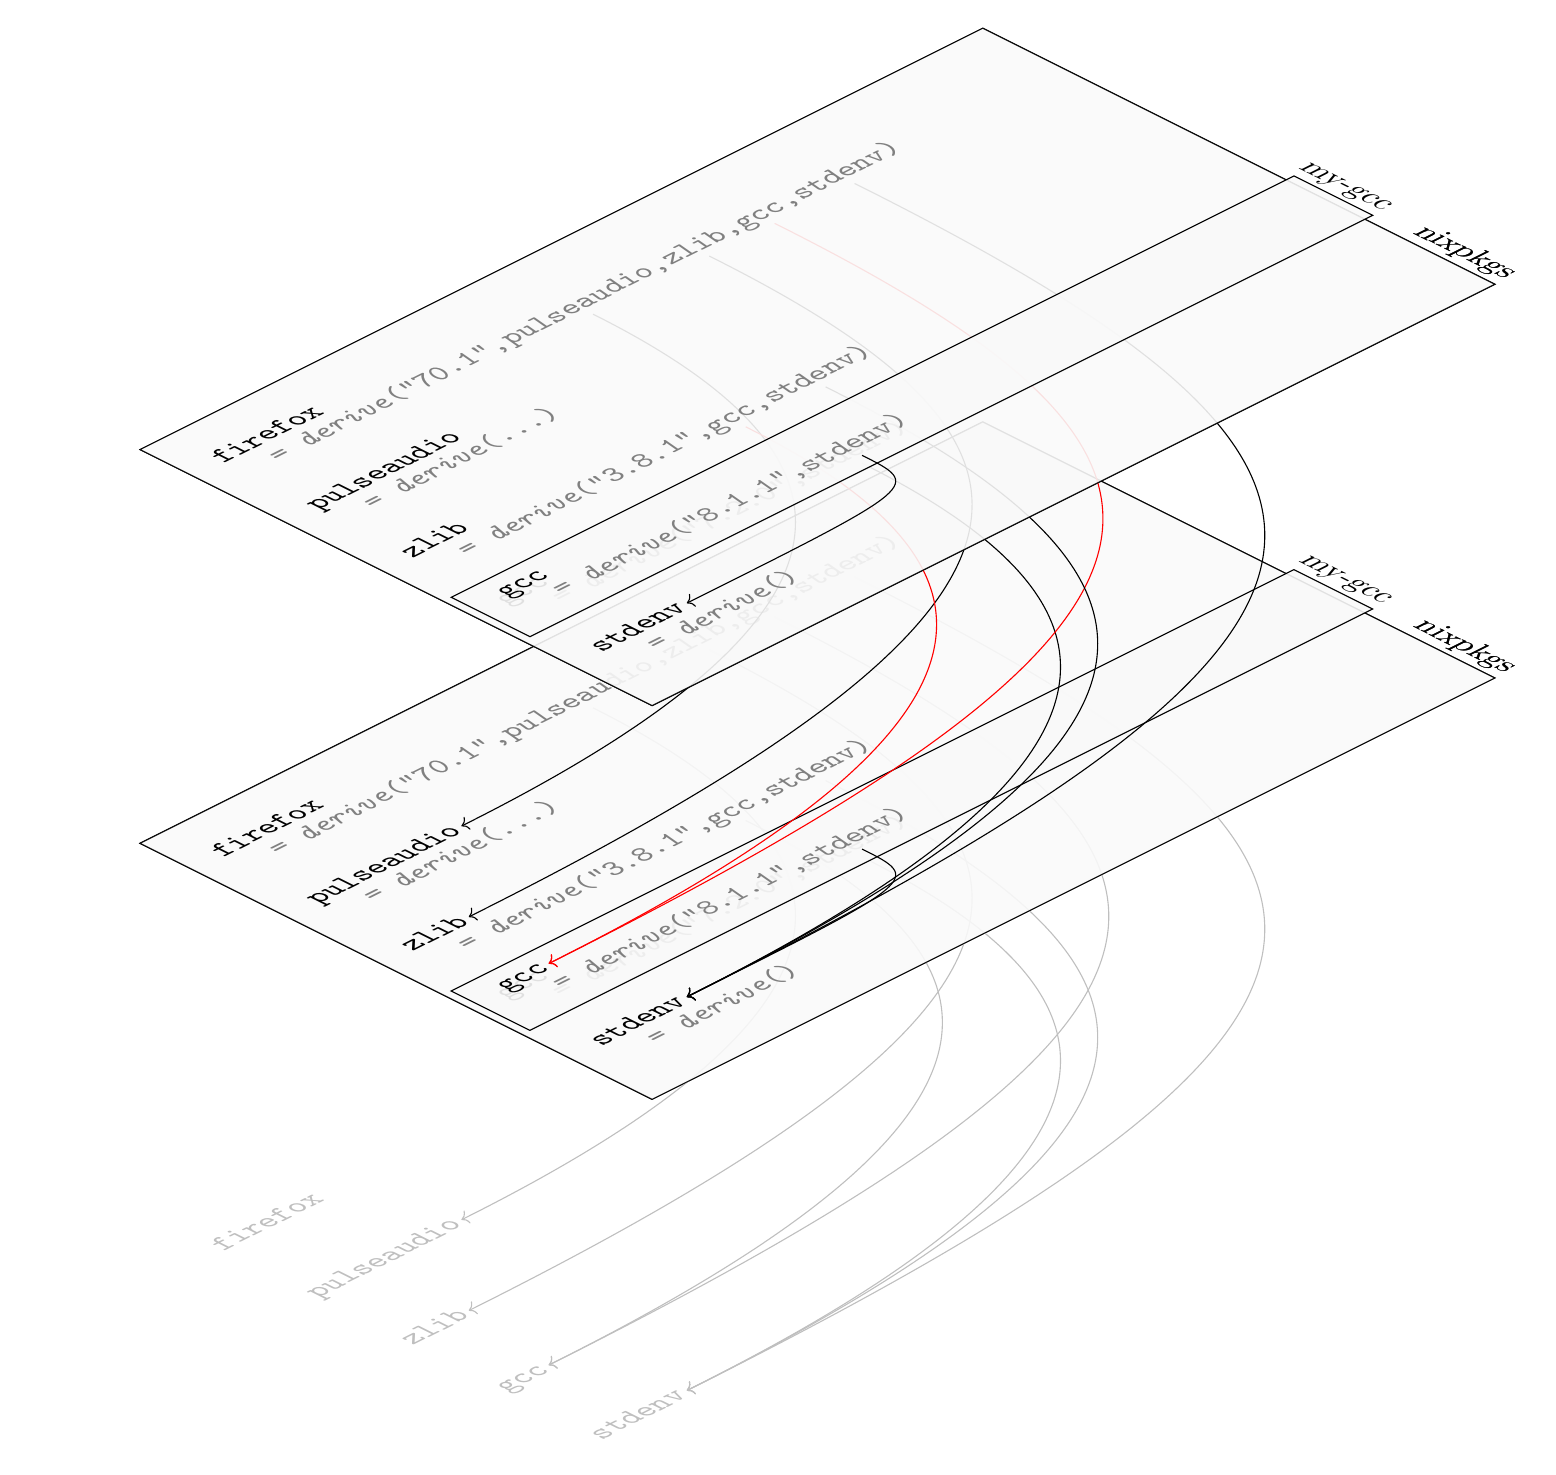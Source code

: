 ﻿
\usetikzlibrary{matrix}
\usetikzlibrary{positioning}
\usetikzlibrary{calc,decorations.pathreplacing,shapes.misc}
\usetikzlibrary{fit}

\newcommand{\longnode}[3][]{
	\node[code] (#2-start) {#2};
	\node[anchor=north west,inner sep=0,outer sep=0,yshift=-1ex] (#2-chain) at (#2-start.text) {\phantom{x}};
	\begin{scope}[code,start chain=#2 going base right, node distance=0, every node/.append style={on chain=#2,font=\ttfamily\slshape,gray}]
		\chainin(#2-chain);
		\node {\ =\ \ };
		\node () {\textit{derive}(};
		\foreach \n [count=\c] in {#3} {
			\ifnum\c>1
				\node () {,};
			\fi
			\node (#2-\n) {\n};
		};
		\node (#2-end) {)};
	\end{scope}
    %\node[draw,inner sep=0,outer sep=0,fit=(#2-start)(#2-end)] (#2) {};
}

\tikzstyle{show control points}=[
	decoration={show path construction, curveto code={
		\draw [-, blue, dashed]
			(\tikzinputsegmentfirst) -- (\tikzinputsegmentsupporta)%
			node [at end, circle, , draw, solid, red, inner sep=.1pt,outer sep=0,anchor=center]{};
		\draw [-, blue, dashed]
			(\tikzinputsegmentsupportb) -- (\tikzinputsegmentlast)
			node [at start, circle, draw, solid, red, inner sep=.1pt,outer sep=0,anchor=center]{};
		}
	},
	postaction=decorate
]

\tikzstyle{ref}=[
	to path={ .. controls (\tikztostart |- \tikztotarget) .. (\tikztotarget) \tikztonodes},
	->,
	shorten <= -2,
	shorten >=2,
	%show control points,
]


\begin{tikzpicture}[
   every node/.style={
		anchor=north west,
        inner xsep=0,
		outer xsep=0,
		%draw,
		text depth=-5pt,
		text height=+5pt,
		%draw,
	},
]
%\draw[gray!50] (-1,-5) grid (10, 1);




\tikzstyle{ref}=[
	to path={ .. controls ($(\tikztostart |- \tikztotarget) +(up:2cm)$) and ($(\tikztostart |- \tikztotarget) +(left:2cm)$) .. (\tikztotarget) \tikztonodes},
	%to path={ .. controls (\tikztostart |- \tikztotarget) .. (\tikztotarget) \tikztonodes},
	->,
	shorten <= -2,
	shorten >=2,
	%show control points,
]



\begin{scope}[yshift=-5.0cm, ]


\begin{scope}[
	yshift=0,
	%every node/.append style={yslant=0.5,xslant=-1},
	every node/.append style={transform shape,gray!50},
	yslant=0.5,xslant=-1,
	%transform canvas={yslant=.5,xslant=-1},
	start chain=1 going {at=(\tikzchainprevious.north west),shift={(0,-1.2cm)}},
	%node distance=10pt,
	code/.style={
		font={\ttfamily},
		on chain=1,
		minimum height=1.5em, %TODO: use max font height
		anchor=north west,
	},
   %ref/.append style={gray},
]
	%\pgftransformyslant{.5}

    \node[code] (firefox) {firefox};
	\node[code] (pulseaudio) {pulseaudio};
	\node[code] (zlib) {zlib};
	\node[code] (gcc) {gcc};
	\node[code] (stdenv) {stdenv};


\end{scope}


\begin{scope}[
	yshift=5cm,
	%every node/.append style={yslant=0.5,xslant=-1},
	every node/.append style={transform shape},
	%every edge/.append style={transform shape},
	yslant=0.5,xslant=-1,
	%transform canvas={yslant=.5,xslant=-1},
	start chain=1 going {at=(\tikzchainprevious.north west),shift={(0,-1.2cm)}},
	%node distance=10pt,
	code/.style={
		font={\ttfamily},
		on chain=1,
		minimum height=1.5em, %TODO: use max font height
		anchor=north west,
	},
    ref/.append style={gray!50},
]
	%\pgftransformyslant{.5}


	\draw[
		%fill=gray!5,
		opacity=1] (0,0) +(-10pt,10pt) rectangle ($(10,-5.8) +(10pt, -10pt)$)
			node[anchor=south east, rotate=-90]  {nixpkgs};

    \longnode[]{firefox}{"70.1",pulseaudio,zlib,gcc,stdenv}
	\longnode[]{pulseaudio}{..{}.}
	\longnode[]{zlib}{"3.8.1",gcc,stdenv}
	\longnode[]{gcc}{"7.2.0",stdenv}
	\longnode[]{stdenv}{}

	%\draw (firefox-start.north west) +(-10pt,10pt) rectangle ($(stdenv-end.south east -| firefox-end.north east) +(10pt, -10pt)$)
	%		node[anchor=south east, rotate=-90]  {nixpkgs};
	\draw[ref] (gcc-stdenv) to (stdenv);
	\draw[ref] (firefox-stdenv) to (stdenv);
	\draw[ref] (firefox-gcc) to (gcc);
	\draw[ref] (firefox-zlib) to (zlib);
	\draw[ref] (firefox-pulseaudio) to (pulseaudio);
	\draw[ref] (zlib-stdenv) to (stdenv);
	\draw[ref] (zlib-gcc) to (gcc);


	\draw[fill=gray!5,opacity=.9] (0,0) +(-10pt,10pt) rectangle ($(10,-5.8) +(10pt, -10pt)$)
			node[anchor=south east, rotate=-90]  {nixpkgs};
	
		\node (reset) at (0, 1.2cm) {};
		\chainin(reset);
	    \longnode[]{firefox}{"70.1",pulseaudio,zlib,gcc,stdenv}
		\longnode[]{pulseaudio}{..{}.}
		\longnode[]{zlib}{"3.8.1",gcc,stdenv}
		\longnode[]{gcc}{"7.2.0",stdenv}
		\longnode[]{stdenv}{}

\end{scope}

\end{scope}


\begin{scope}[
	yshift=-4.9cm,
   start chain=none going below,
   %ref/.append style={thick},
	yshift=5cm,
	%every node/.append style={yslant=0.5,xslant=-1},
	every node/.append style={transform shape},
	%every edge/.append style={transform shape},
	yslant=0.5,xslant=-1,
	%transform canvas={yslant=.5,xslant=-1},
	start chain=1 going {at=(\tikzchainprevious.north west),shift={(0,-1.2cm)}},
	%node distance=10pt,
	code/.style={
		font={\ttfamily},
		on chain=1,
		minimum height=1.5em, %TODO: use max font height
		anchor=north west,
	},
]
	%\pgftransformyslant{.5}
	\begin{scope}[yshift=-3.6cm]
		\fill[fill=gray!5,opacity=.9] (0,0) +(-10pt,0pt) rectangle ($(10,-1) +(10pt, -0pt)$);

	    \longnode[]{gcc}{"8.1.1",stdenv}
		%\longnode[]{pulseaudio}{..{}.}
		%\longnode[]{zlib}{"3.8.1",gcc,stdenv}
		%\longnode[]{gcc}{"7.2.0",stdenv}
		%\longnode[]{stdenv}{}

		\draw[ref] (gcc-stdenv) .. controls (gcc-stdenv |- stdenv-start) .. (stdenv-start);
		
		\draw[] (0,0) +(-10pt,0pt) rectangle ($(10,-1) +(10pt, -0pt)$)
			node[anchor=south east, rotate=-90]  {my-gcc};

	\end{scope}

\end{scope}














\begin{scope}[
	yshift=0cm,
	%every node/.append style={yslant=0.5,xslant=-1},
	every node/.append style={transform shape,gray,opacity=0},
	yslant=0.5,xslant=-1,
	%transform canvas={yslant=.5,xslant=-1},
	start chain=1 going {at=(\tikzchainprevious.north west),shift={(0,-1.2cm)}},
	%node distance=10pt,
	code/.style={
		font={\ttfamily},
		on chain=1,
		minimum height=1.5em, %TODO: use max font height
		anchor=north west,
	},
   %ref/.append style={gray},
]
	%\pgftransformyslant{.5}

    \node[code] (firefox) {firefox};
	\node[code] (pulseaudio) {pulseaudio};
	\node[code] (zlib) {zlib};
	\node[code,yshift=.1cm,xshift=.1cm,opacity=0] (gcc) {gcc};
	\node[code,yshift=-.1cm,xshift=-.1cm,opacity=0] (stdenv) {stdenv};


\end{scope}
% 
% 
% \tikzstyle{ref}=[
% 	to path={ .. controls ($(\tikztostart |- \tikztotarget) +(up:5cm)$) and ($(\tikztostart |- \tikztotarget) +(left:5cm)$) .. (\tikztotarget) \tikztonodes},
% 	%to path={ .. controls (\tikztostart |- \tikztotarget) .. (\tikztotarget) \tikztonodes},
% 	->,
% 	shorten <= -2,
% 	shorten >=2,
% 	%show control points,
% ]

\begin{scope}[
	yshift=5cm,
	%every node/.append style={yslant=0.5,xslant=-1},
	every node/.append style={transform shape},
	%every edge/.append style={transform shape},
	yslant=0.5,xslant=-1,
	%transform canvas={yslant=.5,xslant=-1},
	start chain=1 going {at=(\tikzchainprevious.north west),shift={(0,-1.2cm)}},
	%node distance=10pt,
	code/.style={
		font={\ttfamily},
		on chain=1,
		minimum height=1.5em, %TODO: use max font height
		anchor=north west,
	},
    %ref/.append style={thick},
]
	%\pgftransformyslant{.5}

% 
	\draw[
		%fill=gray!5,
		opacity=1] (0,0) +(-10pt,10pt) rectangle ($(10,-5.8) +(10pt, -10pt)$)
			node[anchor=south east, rotate=-90]  {nixpkgs};

    \longnode[]{firefox}{"70.1",pulseaudio,zlib,gcc,stdenv}
	\longnode[]{pulseaudio}{..{}.}
	\longnode[]{zlib}{"3.8.1",gcc,stdenv}
	\longnode[]{gcc}{"7.2.0",stdenv}
	\longnode[]{stdenv}{}

	%\draw (firefox-start.north west) +(-10pt,10pt) rectangle ($(stdenv-end.south east -| firefox-end.north east) +(10pt, -10pt)$)
	%		node[anchor=south east, rotate=-90]  {nixpkgs};
	\draw[ref] (gcc-stdenv) to (stdenv);
	\draw[ref] (firefox-stdenv) to (stdenv);
	\draw[ref,red] (firefox-gcc) to (gcc);
	\draw[ref] (firefox-zlib) to (zlib);
	\draw[ref] (firefox-pulseaudio) to (pulseaudio);
	\draw[ref] (zlib-stdenv) to (stdenv);
	\draw[ref,red] (zlib-gcc) to (gcc);


	\draw[fill=gray!5,opacity=.9] (0,0) +(-10pt,10pt) rectangle ($(10,-5.8) +(10pt, -10pt)$)
			node[anchor=south east, rotate=-90]  {nixpkgs};
	
		\node (reset) at (0, 1.2cm) {};
		\chainin(reset);
	    \longnode[]{firefox}{"70.1",pulseaudio,zlib,gcc,stdenv}
		\longnode[]{pulseaudio}{..{}.}
		\longnode[]{zlib}{"3.8.1",gcc,stdenv}
		\longnode[]{gcc}{"7.2.0",stdenv}
		\longnode[]{stdenv}{}




\end{scope}



\begin{scope}[
	yshift=.1cm,
   start chain=none going below,
   %ref/.append style={thick},
	yshift=5cm,
	%every node/.append style={yslant=0.5,xslant=-1},
	every node/.append style={transform shape},
	%every edge/.append style={transform shape},
	yslant=0.5,xslant=-1,
	%transform canvas={yslant=.5,xslant=-1},
	start chain=1 going {at=(\tikzchainprevious.north west),shift={(0,-1.2cm)}},
	%node distance=10pt,
	code/.style={
		font={\ttfamily},
		on chain=1,
		minimum height=1.5em, %TODO: use max font height
		anchor=north west,
	},
]
	%\pgftransformyslant{.5}
	\begin{scope}[yshift=-3.6cm]
		\fill[fill=gray!5,opacity=.9] (0,0) +(-10pt,0pt) rectangle ($(10,-1) +(10pt, -0pt)$);

	    \longnode[]{gcc}{"8.1.1",stdenv}
		%\longnode[]{pulseaudio}{..{}.}
		%\longnode[]{zlib}{"3.8.1",gcc,stdenv}
		%\longnode[]{gcc}{"7.2.0",stdenv}
		%\longnode[]{stdenv}{}

		\draw[ref] (gcc-stdenv) .. controls (gcc-stdenv |- stdenv-start) .. (stdenv-start);
		
		\draw[] (0,0) +(-10pt,0pt) rectangle ($(10,-1) +(10pt, -0pt)$)
			node[anchor=south east, rotate=-90]  {my-gcc};

	\end{scope}

\end{scope}


\end{tikzpicture}
